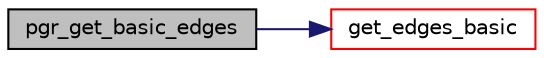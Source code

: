 digraph "pgr_get_basic_edges"
{
  edge [fontname="Helvetica",fontsize="10",labelfontname="Helvetica",labelfontsize="10"];
  node [fontname="Helvetica",fontsize="10",shape=record];
  rankdir="LR";
  Node125 [label="pgr_get_basic_edges",height=0.2,width=0.4,color="black", fillcolor="grey75", style="filled", fontcolor="black"];
  Node125 -> Node126 [color="midnightblue",fontsize="10",style="solid",fontname="Helvetica"];
  Node126 [label="get_edges_basic",height=0.2,width=0.4,color="red", fillcolor="white", style="filled",URL="$edges__input_8c.html#ac7601ed1a32c26cfadce2793a618214e"];
}
